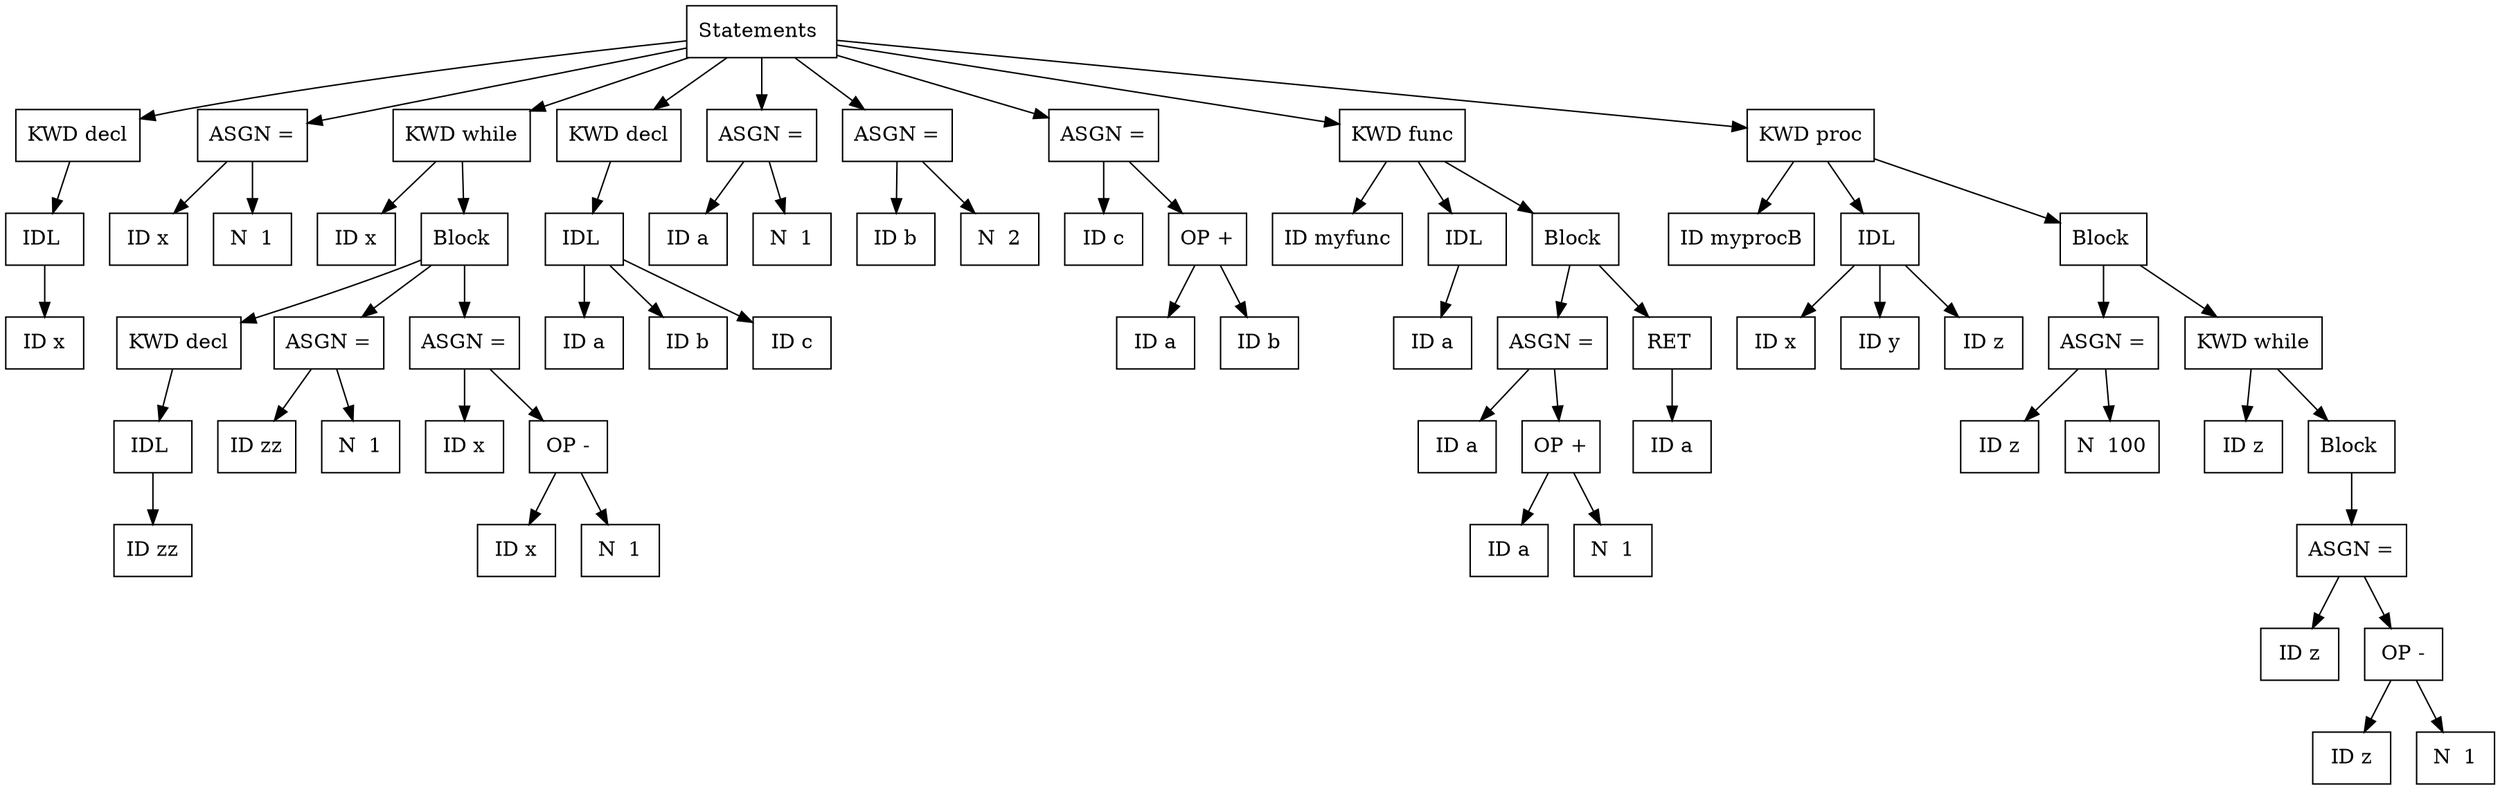 digraph G {
node [shape = box];
node1 [ uuid = "9928bd11-b379-4933-8f18-c42d7d1b517f" label = "Statements " ];
node2 [ uuid = "747d85f2-67ff-495a-b26c-ab511328bf29" label = "KWD decl" ];
node3 [ uuid = "11de3b60-8a7e-4c21-9c7b-e1438fcf32f0" label = "IDL " ];
node4 [ uuid = "246ab312-df9f-4c4a-9ef0-2a1926f10ace" label = "ID x" ];
node3 -> node4;
node2 -> node3;
node1 -> node2;
node6 [ uuid = "91c583c3-d0a1-450f-8dd8-db2966f1f0f5" label = "ASGN =" ];
node5 [ uuid = "cfadea45-6c06-478f-9924-28d90ee53771" label = "ID x" ];
node6 -> node5;
node7 [ uuid = "2135ff08-c987-4d92-9e19-8b65f748c372" label = "N  1" ];
node6 -> node7;
node1 -> node6;
node8 [ uuid = "79a9d384-0992-4d47-8b2b-087e5ad9f6d5" label = "KWD while" ];
node9 [ uuid = "712d0231-4b03-45af-a7e4-961a250d134c" label = "ID x" ];
node8 -> node9;
node10 [ uuid = "297e24ec-4c36-4e0d-9fdd-59c3590c1923" label = "Block " ];
node11 [ uuid = "6e809586-4d08-4efe-9242-24a798c35c9f" label = "KWD decl" ];
node12 [ uuid = "a67edc9e-6c57-4a7b-a35d-dccd5eac6724" label = "IDL " ];
node13 [ uuid = "dcc95c7e-6b8a-41d8-bb78-0cc58d78069a" label = "ID zz" ];
node12 -> node13;
node11 -> node12;
node10 -> node11;
node15 [ uuid = "da474df4-53a8-4e40-87df-0c5df7eedc8f" label = "ASGN =" ];
node14 [ uuid = "62314a17-18ce-4e10-b1e1-63731eab5e36" label = "ID zz" ];
node15 -> node14;
node16 [ uuid = "a10c5dcc-5375-42ba-8d83-466a395f959d" label = "N  1" ];
node15 -> node16;
node10 -> node15;
node18 [ uuid = "40ce685c-2366-44c8-8563-fbf5ced5549a" label = "ASGN =" ];
node17 [ uuid = "340b8da3-d414-45db-a4a0-9c881d5bcecb" label = "ID x" ];
node18 -> node17;
node20 [ uuid = "dd27b5c2-0133-4ec6-a1b3-c340e0ae5909" label = "OP -" ];
node19 [ uuid = "5cae21f5-a70b-4e94-8bdc-b8be2d868e28" label = "ID x" ];
node20 -> node19;
node21 [ uuid = "71e8a4a0-fd29-42f4-ad92-e6dcdc9e56bf" label = "N  1" ];
node20 -> node21;
node18 -> node20;
node10 -> node18;
node8 -> node10;
node1 -> node8;
node22 [ uuid = "c97b53dc-a6f2-4e2f-b9f1-dfd7f23daea1" label = "KWD decl" ];
node23 [ uuid = "5560afa4-5f2c-423b-bf2f-103c84e4103c" label = "IDL " ];
node24 [ uuid = "8cd7122e-62af-418a-8c19-2b2829b2333b" label = "ID a" ];
node23 -> node24;
node25 [ uuid = "8ad4f4c7-4b8d-439a-9c48-cc21be833d82" label = "ID b" ];
node23 -> node25;
node26 [ uuid = "26b36314-ead2-49cb-aa34-e89e628a70e2" label = "ID c" ];
node23 -> node26;
node22 -> node23;
node1 -> node22;
node28 [ uuid = "ccd7a2d6-b318-46a1-82b3-47d92700f675" label = "ASGN =" ];
node27 [ uuid = "faae3c10-4b27-42df-93b9-8283d8f900e5" label = "ID a" ];
node28 -> node27;
node29 [ uuid = "602274a8-3e42-4aed-b51a-958c20e14190" label = "N  1" ];
node28 -> node29;
node1 -> node28;
node31 [ uuid = "0252733d-c46d-49a0-9e04-d38d34b66d90" label = "ASGN =" ];
node30 [ uuid = "5d788f96-123b-4fa8-a944-34b80f094985" label = "ID b" ];
node31 -> node30;
node32 [ uuid = "09890fb9-4c7a-4a51-b8ba-8a823257d86c" label = "N  2" ];
node31 -> node32;
node1 -> node31;
node34 [ uuid = "b1dc3d96-2db8-4c66-8f96-7e7f71ef166c" label = "ASGN =" ];
node33 [ uuid = "7e8a1591-1abb-4876-93e8-c5bf18306b06" label = "ID c" ];
node34 -> node33;
node36 [ uuid = "99f1d8b0-6dad-4e4c-bc89-04bba6145afa" label = "OP +" ];
node35 [ uuid = "c753ad4a-f6fe-4dc5-9c4f-6d6194ae0290" label = "ID a" ];
node36 -> node35;
node37 [ uuid = "743d2582-98fd-42d6-96b2-f47e0024f363" label = "ID b" ];
node36 -> node37;
node34 -> node36;
node1 -> node34;
node38 [ uuid = "700bfd96-b2e5-4612-8c79-bcf4ae0a86b3" label = "KWD func" ];
node39 [ uuid = "987b057b-f3d3-4f84-a80d-b11156fddae6" label = "ID myfunc" ];
node38 -> node39;
node40 [ uuid = "43279595-3ede-47bb-9e5f-6e8be35729d7" label = "IDL " ];
node41 [ uuid = "f4a5cbcb-479b-4781-abbb-c3a3d6dabe07" label = "ID a" ];
node40 -> node41;
node38 -> node40;
node42 [ uuid = "74c43877-c9a5-4b3c-9de3-91e52997b680" label = "Block " ];
node44 [ uuid = "56a5adf5-4727-4cae-8e56-8fd293a4a875" label = "ASGN =" ];
node43 [ uuid = "7370e583-9bc6-4543-8674-484dc669a495" label = "ID a" ];
node44 -> node43;
node46 [ uuid = "ddda282a-90b1-4aa5-bf6e-ce10f86e5008" label = "OP +" ];
node45 [ uuid = "abb2cc7e-5e8c-4d97-9411-6c207ad6b57e" label = "ID a" ];
node46 -> node45;
node47 [ uuid = "cbc45f3e-21a9-4bd9-8baf-7d8fffcb3019" label = "N  1" ];
node46 -> node47;
node44 -> node46;
node42 -> node44;
node48 [ uuid = "27c60676-93a0-435f-be64-c42e8a3d6014" label = "RET " ];
node49 [ uuid = "b1bcfdf2-f3ae-49b1-b11e-057750a1ee3f" label = "ID a" ];
node48 -> node49;
node42 -> node48;
node38 -> node42;
node1 -> node38;
node50 [ uuid = "f11fc319-522c-40dd-a7d0-238bba702cd4" label = "KWD proc" ];
node51 [ uuid = "d795605e-329c-48f5-9799-d0c7a353d2d9" label = "ID myprocB" ];
node50 -> node51;
node52 [ uuid = "df2a1734-b442-45ed-8c15-66044c31a024" label = "IDL " ];
node53 [ uuid = "85a0f38c-5c53-4694-a443-ecef80500136" label = "ID x" ];
node52 -> node53;
node54 [ uuid = "e37ca806-fc3a-4cb0-b3a8-b32da03c533f" label = "ID y" ];
node52 -> node54;
node55 [ uuid = "1736c0cc-5f1a-465d-be8d-69434e731162" label = "ID z" ];
node52 -> node55;
node50 -> node52;
node56 [ uuid = "8440a5b4-d6bf-4c08-8767-7e4b7eab7821" label = "Block " ];
node58 [ uuid = "3cc58918-4121-4ccd-bb2b-2e265701d69b" label = "ASGN =" ];
node57 [ uuid = "e73cbed1-12c0-4fd2-8a07-376dfbe54726" label = "ID z" ];
node58 -> node57;
node59 [ uuid = "44ad2941-2fc6-462b-bc2f-cefa2ab0b58e" label = "N  100" ];
node58 -> node59;
node56 -> node58;
node60 [ uuid = "dccdcab8-5939-485c-8fed-96e66d665cb3" label = "KWD while" ];
node61 [ uuid = "58eaacba-4ba3-426d-943e-8f55c3a86e3a" label = "ID z" ];
node60 -> node61;
node62 [ uuid = "b046c736-ff52-4fc2-981b-812d6cde2f4f" label = "Block " ];
node64 [ uuid = "095d16c0-4124-4218-a521-ffc65a20426e" label = "ASGN =" ];
node63 [ uuid = "b73b0919-6c45-46a5-8a82-43e1e4924b7c" label = "ID z" ];
node64 -> node63;
node66 [ uuid = "366cc8aa-833e-4e6e-aa9d-75708bd741ce" label = "OP -" ];
node65 [ uuid = "656786fe-8843-4cc3-b17f-8cc002ac5229" label = "ID z" ];
node66 -> node65;
node67 [ uuid = "6e89c543-f554-4d46-aa5e-10f87daa23f5" label = "N  1" ];
node66 -> node67;
node64 -> node66;
node62 -> node64;
node60 -> node62;
node56 -> node60;
node50 -> node56;
node1 -> node50;
}
